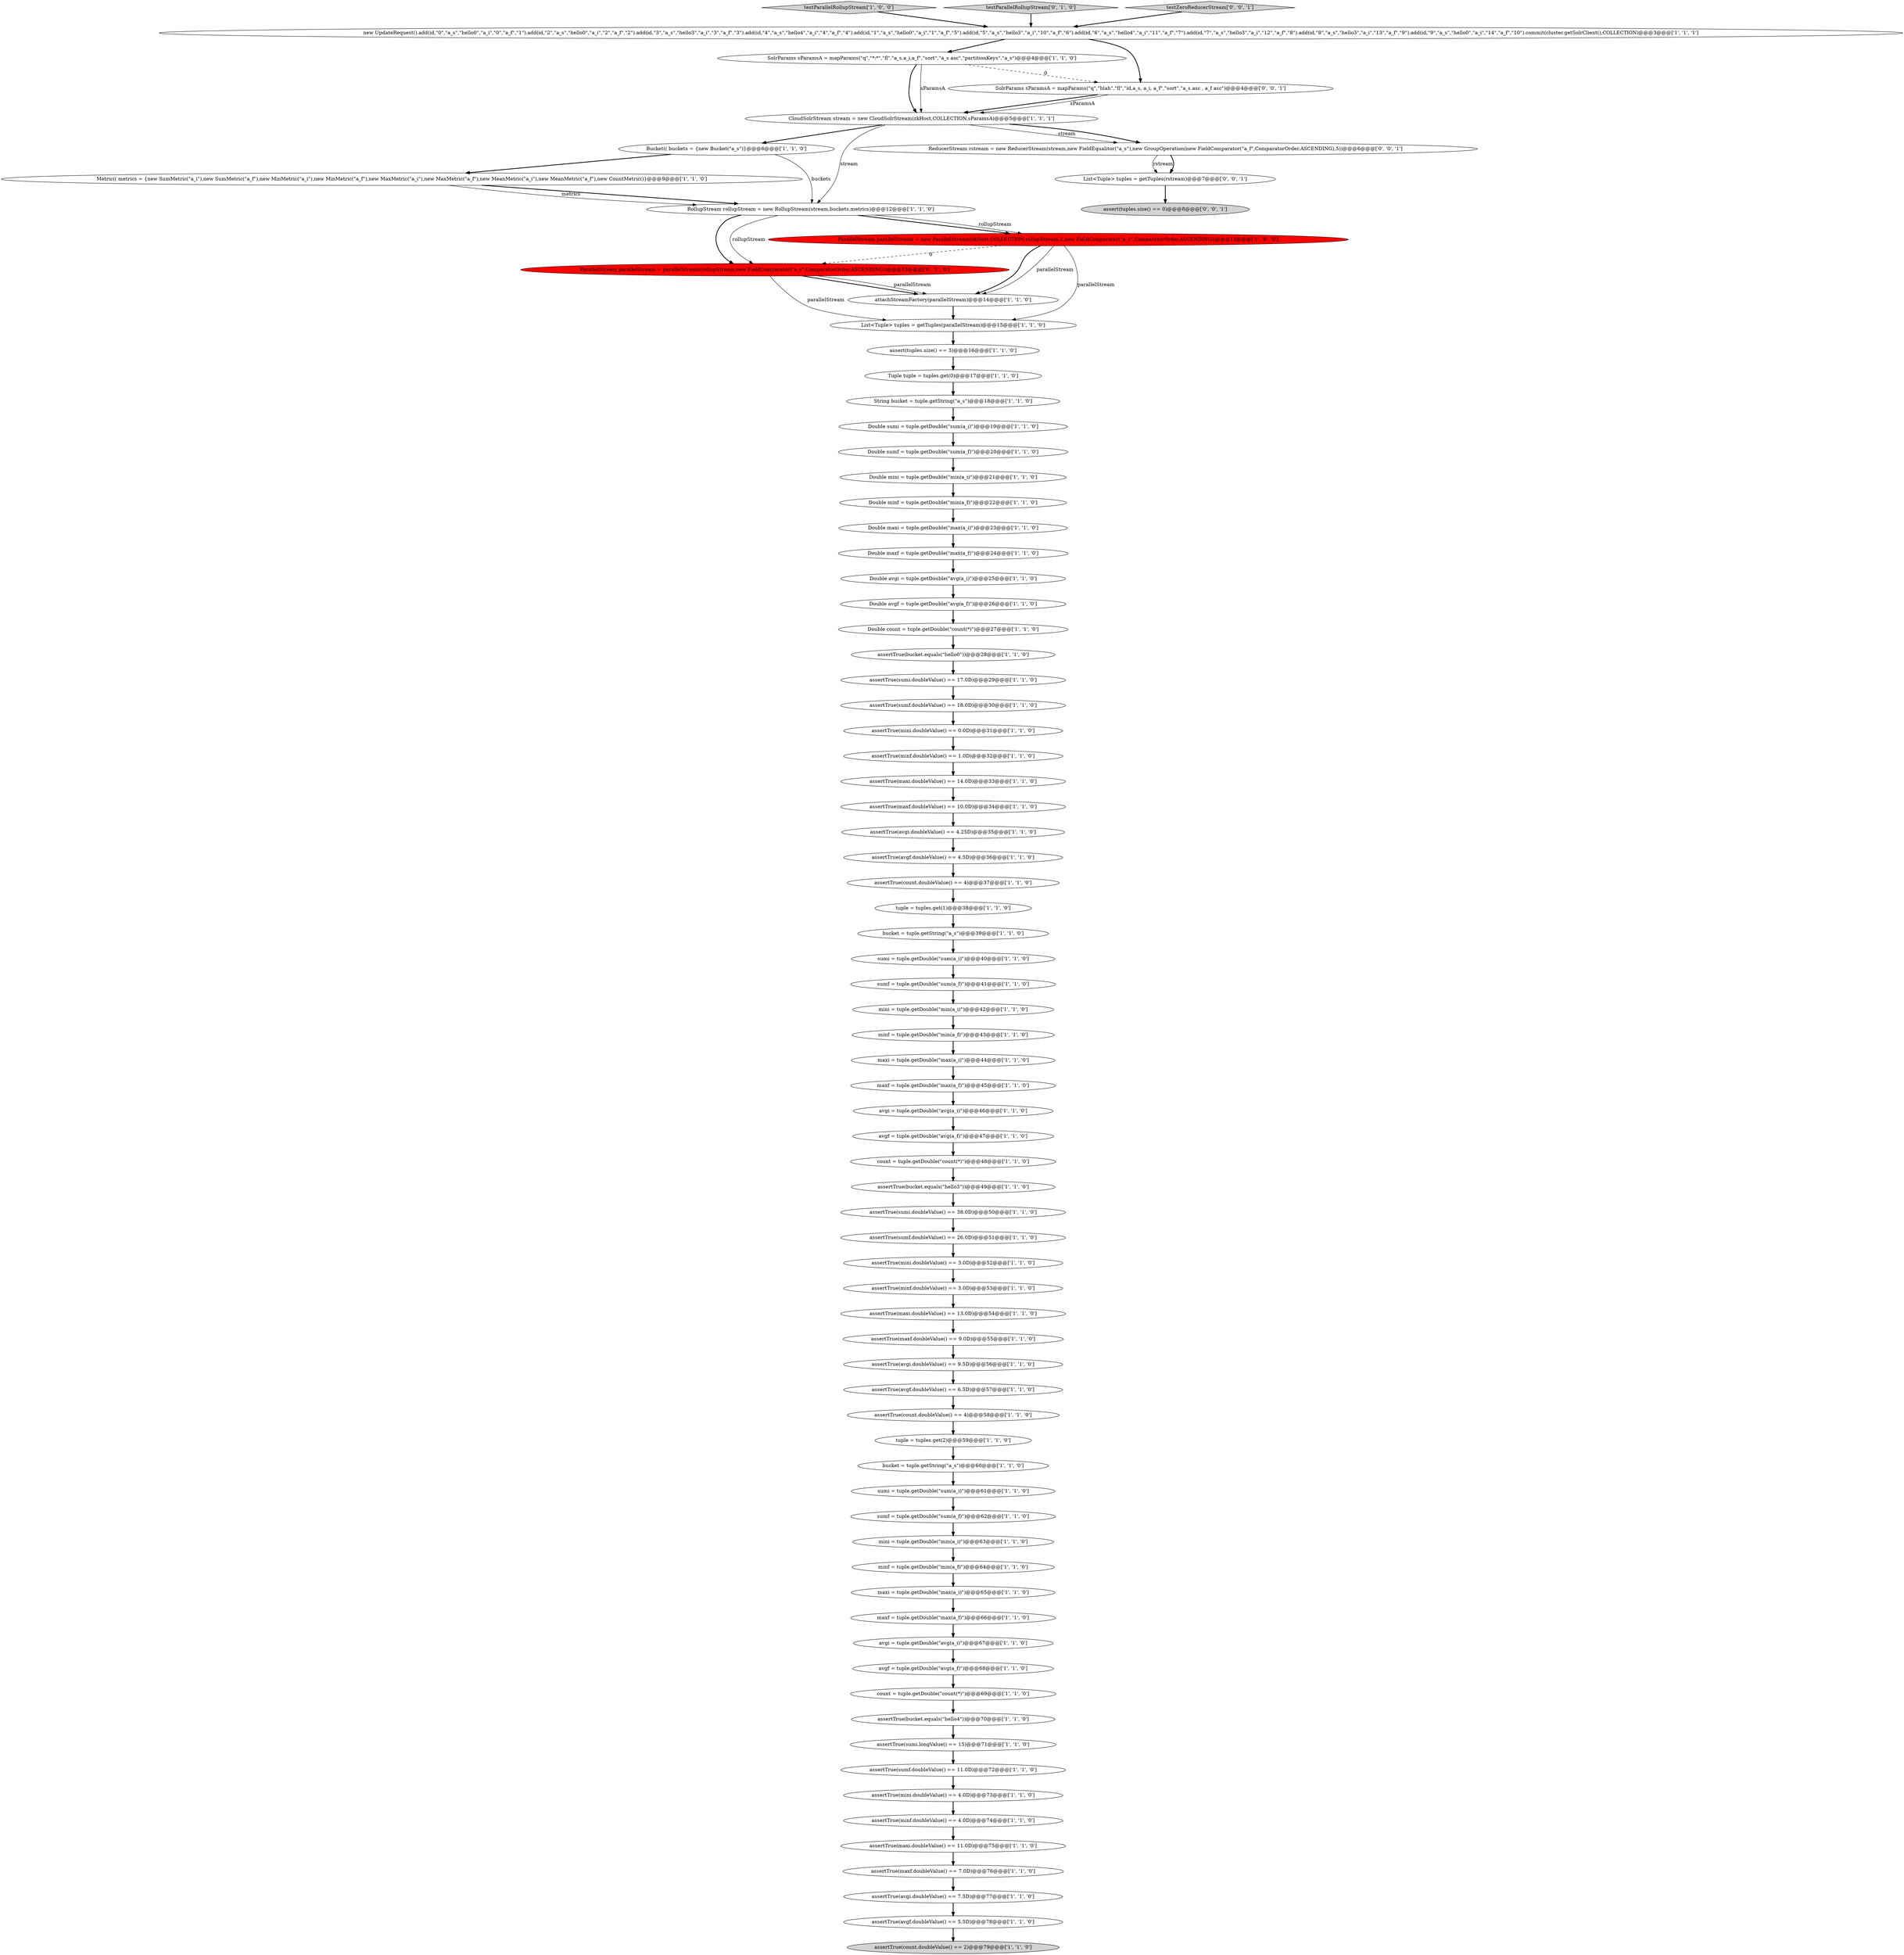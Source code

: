 digraph {
71 [style = filled, label = "minf = tuple.getDouble(\"min(a_f)\")@@@64@@@['1', '1', '0']", fillcolor = white, shape = ellipse image = "AAA0AAABBB1BBB"];
38 [style = filled, label = "assertTrue(avgf.doubleValue() == 6.5D)@@@57@@@['1', '1', '0']", fillcolor = white, shape = ellipse image = "AAA0AAABBB1BBB"];
1 [style = filled, label = "count = tuple.getDouble(\"count(*)\")@@@48@@@['1', '1', '0']", fillcolor = white, shape = ellipse image = "AAA0AAABBB1BBB"];
58 [style = filled, label = "Bucket(( buckets = {new Bucket(\"a_s\")}@@@6@@@['1', '1', '0']", fillcolor = white, shape = ellipse image = "AAA0AAABBB1BBB"];
20 [style = filled, label = "assert(tuples.size() == 3)@@@16@@@['1', '1', '0']", fillcolor = white, shape = ellipse image = "AAA0AAABBB1BBB"];
44 [style = filled, label = "avgf = tuple.getDouble(\"avg(a_f)\")@@@47@@@['1', '1', '0']", fillcolor = white, shape = ellipse image = "AAA0AAABBB1BBB"];
46 [style = filled, label = "tuple = tuples.get(1)@@@38@@@['1', '1', '0']", fillcolor = white, shape = ellipse image = "AAA0AAABBB1BBB"];
43 [style = filled, label = "SolrParams sParamsA = mapParams(\"q\",\"*:*\",\"fl\",\"a_s,a_i,a_f\",\"sort\",\"a_s asc\",\"partitionKeys\",\"a_s\")@@@4@@@['1', '1', '0']", fillcolor = white, shape = ellipse image = "AAA0AAABBB1BBB"];
49 [style = filled, label = "ParallelStream parallelStream = new ParallelStream(zkHost,COLLECTION,rollupStream,2,new FieldComparator(\"a_s\",ComparatorOrder.ASCENDING))@@@13@@@['1', '0', '0']", fillcolor = red, shape = ellipse image = "AAA1AAABBB1BBB"];
76 [style = filled, label = "ReducerStream rstream = new ReducerStream(stream,new FieldEqualitor(\"a_s\"),new GroupOperation(new FieldComparator(\"a_f\",ComparatorOrder.ASCENDING),5))@@@6@@@['0', '0', '1']", fillcolor = white, shape = ellipse image = "AAA0AAABBB3BBB"];
54 [style = filled, label = "assertTrue(maxf.doubleValue() == 9.0D)@@@55@@@['1', '1', '0']", fillcolor = white, shape = ellipse image = "AAA0AAABBB1BBB"];
31 [style = filled, label = "new UpdateRequest().add(id,\"0\",\"a_s\",\"hello0\",\"a_i\",\"0\",\"a_f\",\"1\").add(id,\"2\",\"a_s\",\"hello0\",\"a_i\",\"2\",\"a_f\",\"2\").add(id,\"3\",\"a_s\",\"hello3\",\"a_i\",\"3\",\"a_f\",\"3\").add(id,\"4\",\"a_s\",\"hello4\",\"a_i\",\"4\",\"a_f\",\"4\").add(id,\"1\",\"a_s\",\"hello0\",\"a_i\",\"1\",\"a_f\",\"5\").add(id,\"5\",\"a_s\",\"hello3\",\"a_i\",\"10\",\"a_f\",\"6\").add(id,\"6\",\"a_s\",\"hello4\",\"a_i\",\"11\",\"a_f\",\"7\").add(id,\"7\",\"a_s\",\"hello3\",\"a_i\",\"12\",\"a_f\",\"8\").add(id,\"8\",\"a_s\",\"hello3\",\"a_i\",\"13\",\"a_f\",\"9\").add(id,\"9\",\"a_s\",\"hello0\",\"a_i\",\"14\",\"a_f\",\"10\").commit(cluster.getSolrClient(),COLLECTION)@@@3@@@['1', '1', '1']", fillcolor = white, shape = ellipse image = "AAA0AAABBB1BBB"];
19 [style = filled, label = "bucket = tuple.getString(\"a_s\")@@@60@@@['1', '1', '0']", fillcolor = white, shape = ellipse image = "AAA0AAABBB1BBB"];
73 [style = filled, label = "Double sumi = tuple.getDouble(\"sum(a_i)\")@@@19@@@['1', '1', '0']", fillcolor = white, shape = ellipse image = "AAA0AAABBB1BBB"];
62 [style = filled, label = "assertTrue(count.doubleValue() == 2)@@@79@@@['1', '1', '0']", fillcolor = lightgray, shape = ellipse image = "AAA0AAABBB1BBB"];
70 [style = filled, label = "assertTrue(sumi.doubleValue() == 17.0D)@@@29@@@['1', '1', '0']", fillcolor = white, shape = ellipse image = "AAA0AAABBB1BBB"];
78 [style = filled, label = "SolrParams sParamsA = mapParams(\"q\",\"blah\",\"fl\",\"id,a_s, a_i, a_f\",\"sort\",\"a_s asc , a_f asc\")@@@4@@@['0', '0', '1']", fillcolor = white, shape = ellipse image = "AAA0AAABBB3BBB"];
17 [style = filled, label = "Double avgi = tuple.getDouble(\"avg(a_i)\")@@@25@@@['1', '1', '0']", fillcolor = white, shape = ellipse image = "AAA0AAABBB1BBB"];
29 [style = filled, label = "tuple = tuples.get(2)@@@59@@@['1', '1', '0']", fillcolor = white, shape = ellipse image = "AAA0AAABBB1BBB"];
22 [style = filled, label = "Double maxi = tuple.getDouble(\"max(a_i)\")@@@23@@@['1', '1', '0']", fillcolor = white, shape = ellipse image = "AAA0AAABBB1BBB"];
21 [style = filled, label = "Double sumf = tuple.getDouble(\"sum(a_f)\")@@@20@@@['1', '1', '0']", fillcolor = white, shape = ellipse image = "AAA0AAABBB1BBB"];
64 [style = filled, label = "testParallelRollupStream['1', '0', '0']", fillcolor = lightgray, shape = diamond image = "AAA0AAABBB1BBB"];
74 [style = filled, label = "testParallelRollupStream['0', '1', '0']", fillcolor = lightgray, shape = diamond image = "AAA0AAABBB2BBB"];
30 [style = filled, label = "assertTrue(mini.doubleValue() == 4.0D)@@@73@@@['1', '1', '0']", fillcolor = white, shape = ellipse image = "AAA0AAABBB1BBB"];
68 [style = filled, label = "assertTrue(sumf.doubleValue() == 11.0D)@@@72@@@['1', '1', '0']", fillcolor = white, shape = ellipse image = "AAA0AAABBB1BBB"];
48 [style = filled, label = "avgf = tuple.getDouble(\"avg(a_f)\")@@@68@@@['1', '1', '0']", fillcolor = white, shape = ellipse image = "AAA0AAABBB1BBB"];
57 [style = filled, label = "mini = tuple.getDouble(\"min(a_i)\")@@@42@@@['1', '1', '0']", fillcolor = white, shape = ellipse image = "AAA0AAABBB1BBB"];
72 [style = filled, label = "minf = tuple.getDouble(\"min(a_f)\")@@@43@@@['1', '1', '0']", fillcolor = white, shape = ellipse image = "AAA0AAABBB1BBB"];
3 [style = filled, label = "assertTrue(count.doubleValue() == 4)@@@37@@@['1', '1', '0']", fillcolor = white, shape = ellipse image = "AAA0AAABBB1BBB"];
27 [style = filled, label = "assertTrue(mini.doubleValue() == 3.0D)@@@52@@@['1', '1', '0']", fillcolor = white, shape = ellipse image = "AAA0AAABBB1BBB"];
63 [style = filled, label = "assertTrue(maxf.doubleValue() == 10.0D)@@@34@@@['1', '1', '0']", fillcolor = white, shape = ellipse image = "AAA0AAABBB1BBB"];
0 [style = filled, label = "assertTrue(avgf.doubleValue() == 4.5D)@@@36@@@['1', '1', '0']", fillcolor = white, shape = ellipse image = "AAA0AAABBB1BBB"];
40 [style = filled, label = "assertTrue(minf.doubleValue() == 4.0D)@@@74@@@['1', '1', '0']", fillcolor = white, shape = ellipse image = "AAA0AAABBB1BBB"];
75 [style = filled, label = "ParallelStream parallelStream = parallelStream(rollupStream,new FieldComparator(\"a_s\",ComparatorOrder.ASCENDING))@@@13@@@['0', '1', '0']", fillcolor = red, shape = ellipse image = "AAA1AAABBB2BBB"];
13 [style = filled, label = "maxi = tuple.getDouble(\"max(a_i)\")@@@44@@@['1', '1', '0']", fillcolor = white, shape = ellipse image = "AAA0AAABBB1BBB"];
34 [style = filled, label = "String bucket = tuple.getString(\"a_s\")@@@18@@@['1', '1', '0']", fillcolor = white, shape = ellipse image = "AAA0AAABBB1BBB"];
39 [style = filled, label = "sumf = tuple.getDouble(\"sum(a_f)\")@@@41@@@['1', '1', '0']", fillcolor = white, shape = ellipse image = "AAA0AAABBB1BBB"];
24 [style = filled, label = "sumi = tuple.getDouble(\"sum(a_i)\")@@@40@@@['1', '1', '0']", fillcolor = white, shape = ellipse image = "AAA0AAABBB1BBB"];
77 [style = filled, label = "assert(tuples.size() == 0)@@@8@@@['0', '0', '1']", fillcolor = lightgray, shape = ellipse image = "AAA0AAABBB3BBB"];
52 [style = filled, label = "bucket = tuple.getString(\"a_s\")@@@39@@@['1', '1', '0']", fillcolor = white, shape = ellipse image = "AAA0AAABBB1BBB"];
66 [style = filled, label = "assertTrue(sumf.doubleValue() == 26.0D)@@@51@@@['1', '1', '0']", fillcolor = white, shape = ellipse image = "AAA0AAABBB1BBB"];
56 [style = filled, label = "List<Tuple> tuples = getTuples(parallelStream)@@@15@@@['1', '1', '0']", fillcolor = white, shape = ellipse image = "AAA0AAABBB1BBB"];
14 [style = filled, label = "assertTrue(avgi.doubleValue() == 4.25D)@@@35@@@['1', '1', '0']", fillcolor = white, shape = ellipse image = "AAA0AAABBB1BBB"];
8 [style = filled, label = "maxf = tuple.getDouble(\"max(a_f)\")@@@66@@@['1', '1', '0']", fillcolor = white, shape = ellipse image = "AAA0AAABBB1BBB"];
12 [style = filled, label = "Tuple tuple = tuples.get(0)@@@17@@@['1', '1', '0']", fillcolor = white, shape = ellipse image = "AAA0AAABBB1BBB"];
32 [style = filled, label = "attachStreamFactory(parallelStream)@@@14@@@['1', '1', '0']", fillcolor = white, shape = ellipse image = "AAA0AAABBB1BBB"];
42 [style = filled, label = "sumf = tuple.getDouble(\"sum(a_f)\")@@@62@@@['1', '1', '0']", fillcolor = white, shape = ellipse image = "AAA0AAABBB1BBB"];
6 [style = filled, label = "Double avgf = tuple.getDouble(\"avg(a_f)\")@@@26@@@['1', '1', '0']", fillcolor = white, shape = ellipse image = "AAA0AAABBB1BBB"];
35 [style = filled, label = "Double maxf = tuple.getDouble(\"max(a_f)\")@@@24@@@['1', '1', '0']", fillcolor = white, shape = ellipse image = "AAA0AAABBB1BBB"];
37 [style = filled, label = "assertTrue(sumi.doubleValue() == 38.0D)@@@50@@@['1', '1', '0']", fillcolor = white, shape = ellipse image = "AAA0AAABBB1BBB"];
47 [style = filled, label = "maxi = tuple.getDouble(\"max(a_i)\")@@@65@@@['1', '1', '0']", fillcolor = white, shape = ellipse image = "AAA0AAABBB1BBB"];
5 [style = filled, label = "assertTrue(maxi.doubleValue() == 11.0D)@@@75@@@['1', '1', '0']", fillcolor = white, shape = ellipse image = "AAA0AAABBB1BBB"];
59 [style = filled, label = "mini = tuple.getDouble(\"min(a_i)\")@@@63@@@['1', '1', '0']", fillcolor = white, shape = ellipse image = "AAA0AAABBB1BBB"];
79 [style = filled, label = "List<Tuple> tuples = getTuples(rstream)@@@7@@@['0', '0', '1']", fillcolor = white, shape = ellipse image = "AAA0AAABBB3BBB"];
23 [style = filled, label = "Double minf = tuple.getDouble(\"min(a_f)\")@@@22@@@['1', '1', '0']", fillcolor = white, shape = ellipse image = "AAA0AAABBB1BBB"];
65 [style = filled, label = "assertTrue(avgi.doubleValue() == 9.5D)@@@56@@@['1', '1', '0']", fillcolor = white, shape = ellipse image = "AAA0AAABBB1BBB"];
26 [style = filled, label = "assertTrue(minf.doubleValue() == 1.0D)@@@32@@@['1', '1', '0']", fillcolor = white, shape = ellipse image = "AAA0AAABBB1BBB"];
60 [style = filled, label = "avgi = tuple.getDouble(\"avg(a_i)\")@@@67@@@['1', '1', '0']", fillcolor = white, shape = ellipse image = "AAA0AAABBB1BBB"];
28 [style = filled, label = "Metric(( metrics = {new SumMetric(\"a_i\"),new SumMetric(\"a_f\"),new MinMetric(\"a_i\"),new MinMetric(\"a_f\"),new MaxMetric(\"a_i\"),new MaxMetric(\"a_f\"),new MeanMetric(\"a_i\"),new MeanMetric(\"a_f\"),new CountMetric()}@@@9@@@['1', '1', '0']", fillcolor = white, shape = ellipse image = "AAA0AAABBB1BBB"];
53 [style = filled, label = "CloudSolrStream stream = new CloudSolrStream(zkHost,COLLECTION,sParamsA)@@@5@@@['1', '1', '1']", fillcolor = white, shape = ellipse image = "AAA0AAABBB1BBB"];
61 [style = filled, label = "assertTrue(bucket.equals(\"hello4\"))@@@70@@@['1', '1', '0']", fillcolor = white, shape = ellipse image = "AAA0AAABBB1BBB"];
45 [style = filled, label = "assertTrue(sumf.doubleValue() == 18.0D)@@@30@@@['1', '1', '0']", fillcolor = white, shape = ellipse image = "AAA0AAABBB1BBB"];
50 [style = filled, label = "assertTrue(mini.doubleValue() == 0.0D)@@@31@@@['1', '1', '0']", fillcolor = white, shape = ellipse image = "AAA0AAABBB1BBB"];
25 [style = filled, label = "RollupStream rollupStream = new RollupStream(stream,buckets,metrics)@@@12@@@['1', '1', '0']", fillcolor = white, shape = ellipse image = "AAA0AAABBB1BBB"];
69 [style = filled, label = "Double count = tuple.getDouble(\"count(*)\")@@@27@@@['1', '1', '0']", fillcolor = white, shape = ellipse image = "AAA0AAABBB1BBB"];
2 [style = filled, label = "assertTrue(maxi.doubleValue() == 14.0D)@@@33@@@['1', '1', '0']", fillcolor = white, shape = ellipse image = "AAA0AAABBB1BBB"];
10 [style = filled, label = "count = tuple.getDouble(\"count(*)\")@@@69@@@['1', '1', '0']", fillcolor = white, shape = ellipse image = "AAA0AAABBB1BBB"];
36 [style = filled, label = "maxf = tuple.getDouble(\"max(a_f)\")@@@45@@@['1', '1', '0']", fillcolor = white, shape = ellipse image = "AAA0AAABBB1BBB"];
55 [style = filled, label = "assertTrue(avgf.doubleValue() == 5.5D)@@@78@@@['1', '1', '0']", fillcolor = white, shape = ellipse image = "AAA0AAABBB1BBB"];
67 [style = filled, label = "assertTrue(avgi.doubleValue() == 7.5D)@@@77@@@['1', '1', '0']", fillcolor = white, shape = ellipse image = "AAA0AAABBB1BBB"];
41 [style = filled, label = "sumi = tuple.getDouble(\"sum(a_i)\")@@@61@@@['1', '1', '0']", fillcolor = white, shape = ellipse image = "AAA0AAABBB1BBB"];
80 [style = filled, label = "testZeroReducerStream['0', '0', '1']", fillcolor = lightgray, shape = diamond image = "AAA0AAABBB3BBB"];
33 [style = filled, label = "Double mini = tuple.getDouble(\"min(a_i)\")@@@21@@@['1', '1', '0']", fillcolor = white, shape = ellipse image = "AAA0AAABBB1BBB"];
9 [style = filled, label = "avgi = tuple.getDouble(\"avg(a_i)\")@@@46@@@['1', '1', '0']", fillcolor = white, shape = ellipse image = "AAA0AAABBB1BBB"];
51 [style = filled, label = "assertTrue(count.doubleValue() == 4)@@@58@@@['1', '1', '0']", fillcolor = white, shape = ellipse image = "AAA0AAABBB1BBB"];
15 [style = filled, label = "assertTrue(bucket.equals(\"hello3\"))@@@49@@@['1', '1', '0']", fillcolor = white, shape = ellipse image = "AAA0AAABBB1BBB"];
16 [style = filled, label = "assertTrue(minf.doubleValue() == 3.0D)@@@53@@@['1', '1', '0']", fillcolor = white, shape = ellipse image = "AAA0AAABBB1BBB"];
18 [style = filled, label = "assertTrue(maxi.doubleValue() == 13.0D)@@@54@@@['1', '1', '0']", fillcolor = white, shape = ellipse image = "AAA0AAABBB1BBB"];
4 [style = filled, label = "assertTrue(maxf.doubleValue() == 7.0D)@@@76@@@['1', '1', '0']", fillcolor = white, shape = ellipse image = "AAA0AAABBB1BBB"];
11 [style = filled, label = "assertTrue(sumi.longValue() == 15)@@@71@@@['1', '1', '0']", fillcolor = white, shape = ellipse image = "AAA0AAABBB1BBB"];
7 [style = filled, label = "assertTrue(bucket.equals(\"hello0\"))@@@28@@@['1', '1', '0']", fillcolor = white, shape = ellipse image = "AAA0AAABBB1BBB"];
58->28 [style = bold, label=""];
25->49 [style = bold, label=""];
38->51 [style = bold, label=""];
55->62 [style = bold, label=""];
74->31 [style = bold, label=""];
24->39 [style = bold, label=""];
53->58 [style = bold, label=""];
73->21 [style = bold, label=""];
59->71 [style = bold, label=""];
6->69 [style = bold, label=""];
54->65 [style = bold, label=""];
52->24 [style = bold, label=""];
39->57 [style = bold, label=""];
64->31 [style = bold, label=""];
23->22 [style = bold, label=""];
7->70 [style = bold, label=""];
53->25 [style = solid, label="stream"];
53->76 [style = solid, label="stream"];
71->47 [style = bold, label=""];
43->53 [style = bold, label=""];
13->36 [style = bold, label=""];
2->63 [style = bold, label=""];
48->10 [style = bold, label=""];
28->25 [style = bold, label=""];
30->40 [style = bold, label=""];
25->75 [style = bold, label=""];
44->1 [style = bold, label=""];
58->25 [style = solid, label="buckets"];
4->67 [style = bold, label=""];
76->79 [style = solid, label="rstream"];
0->3 [style = bold, label=""];
32->56 [style = bold, label=""];
72->13 [style = bold, label=""];
3->46 [style = bold, label=""];
61->11 [style = bold, label=""];
34->73 [style = bold, label=""];
36->9 [style = bold, label=""];
10->61 [style = bold, label=""];
69->7 [style = bold, label=""];
27->16 [style = bold, label=""];
60->48 [style = bold, label=""];
33->23 [style = bold, label=""];
49->32 [style = bold, label=""];
65->38 [style = bold, label=""];
40->5 [style = bold, label=""];
19->41 [style = bold, label=""];
9->44 [style = bold, label=""];
49->32 [style = solid, label="parallelStream"];
35->17 [style = bold, label=""];
43->53 [style = solid, label="sParamsA"];
63->14 [style = bold, label=""];
16->18 [style = bold, label=""];
17->6 [style = bold, label=""];
25->49 [style = solid, label="rollupStream"];
49->56 [style = solid, label="parallelStream"];
68->30 [style = bold, label=""];
53->76 [style = bold, label=""];
37->66 [style = bold, label=""];
80->31 [style = bold, label=""];
51->29 [style = bold, label=""];
28->25 [style = solid, label="metrics"];
25->75 [style = solid, label="rollupStream"];
29->19 [style = bold, label=""];
5->4 [style = bold, label=""];
31->43 [style = bold, label=""];
75->56 [style = solid, label="parallelStream"];
22->35 [style = bold, label=""];
15->37 [style = bold, label=""];
42->59 [style = bold, label=""];
31->78 [style = bold, label=""];
70->45 [style = bold, label=""];
50->26 [style = bold, label=""];
47->8 [style = bold, label=""];
1->15 [style = bold, label=""];
21->33 [style = bold, label=""];
11->68 [style = bold, label=""];
8->60 [style = bold, label=""];
12->34 [style = bold, label=""];
57->72 [style = bold, label=""];
46->52 [style = bold, label=""];
79->77 [style = bold, label=""];
78->53 [style = bold, label=""];
26->2 [style = bold, label=""];
67->55 [style = bold, label=""];
75->32 [style = bold, label=""];
43->78 [style = dashed, label="0"];
66->27 [style = bold, label=""];
14->0 [style = bold, label=""];
45->50 [style = bold, label=""];
20->12 [style = bold, label=""];
75->32 [style = solid, label="parallelStream"];
49->75 [style = dashed, label="0"];
76->79 [style = bold, label=""];
56->20 [style = bold, label=""];
18->54 [style = bold, label=""];
41->42 [style = bold, label=""];
78->53 [style = solid, label="sParamsA"];
}
